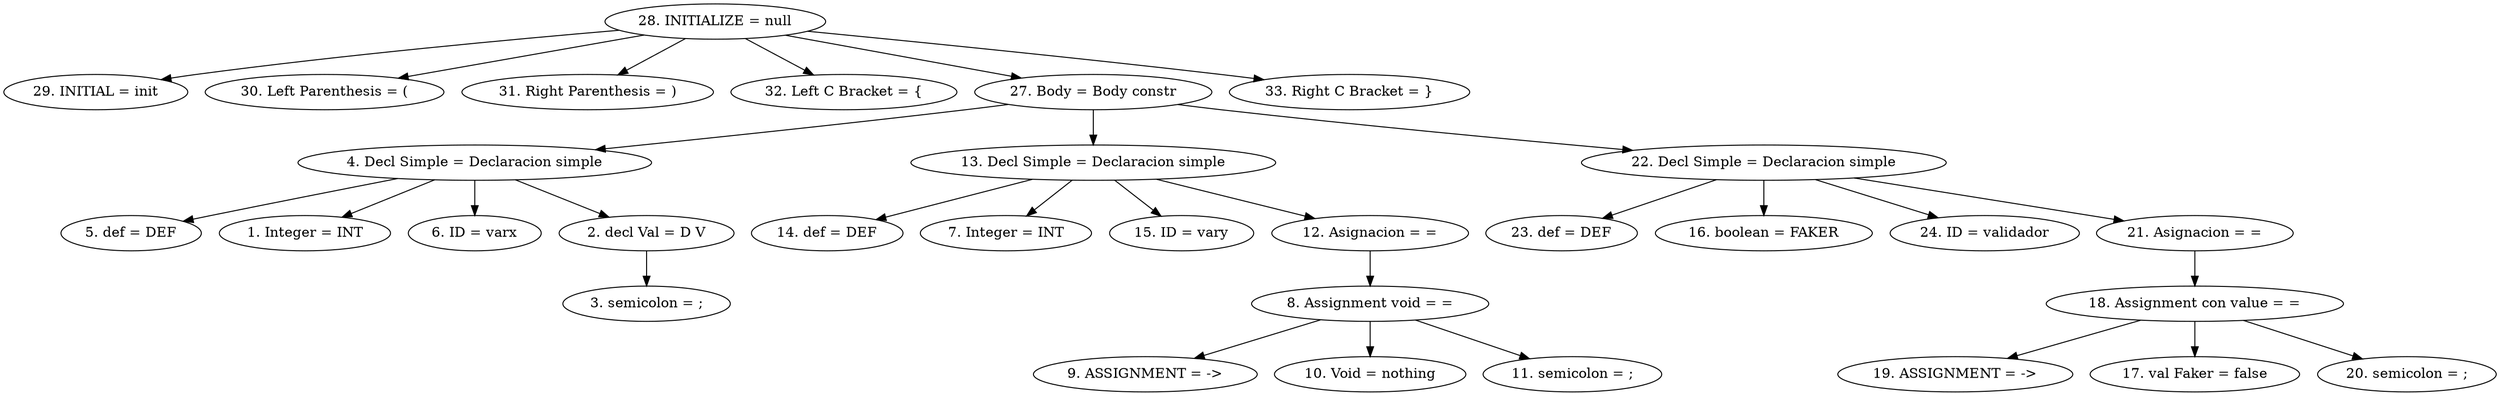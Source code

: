digraph G {
"28. INITIALIZE = null"->"29. INITIAL = init"
"28. INITIALIZE = null"->"30. Left Parenthesis = ("
"28. INITIALIZE = null"->"31. Right Parenthesis = )"
"28. INITIALIZE = null"->"32. Left C Bracket = {"
"28. INITIALIZE = null"->"27. Body = Body constr"
"27. Body = Body constr"->"4. Decl Simple = Declaracion simple"
"4. Decl Simple = Declaracion simple"->"5. def = DEF"
"4. Decl Simple = Declaracion simple"->"1. Integer = INT"
"4. Decl Simple = Declaracion simple"->"6. ID = varx"
"4. Decl Simple = Declaracion simple"->"2. decl Val = D V"
"2. decl Val = D V"->"3. semicolon = ;"
"27. Body = Body constr"->"13. Decl Simple = Declaracion simple"
"13. Decl Simple = Declaracion simple"->"14. def = DEF"
"13. Decl Simple = Declaracion simple"->"7. Integer = INT"
"13. Decl Simple = Declaracion simple"->"15. ID = vary"
"13. Decl Simple = Declaracion simple"->"12. Asignacion = ="
"12. Asignacion = ="->"8. Assignment void = ="
"8. Assignment void = ="->"9. ASSIGNMENT = ->"
"8. Assignment void = ="->"10. Void = nothing"
"8. Assignment void = ="->"11. semicolon = ;"
"27. Body = Body constr"->"22. Decl Simple = Declaracion simple"
"22. Decl Simple = Declaracion simple"->"23. def = DEF"
"22. Decl Simple = Declaracion simple"->"16. boolean = FAKER"
"22. Decl Simple = Declaracion simple"->"24. ID = validador"
"22. Decl Simple = Declaracion simple"->"21. Asignacion = ="
"21. Asignacion = ="->"18. Assignment con value = ="
"18. Assignment con value = ="->"19. ASSIGNMENT = ->"
"18. Assignment con value = ="->"17. val Faker = false"
"18. Assignment con value = ="->"20. semicolon = ;"
"28. INITIALIZE = null"->"33. Right C Bracket = }"


}
